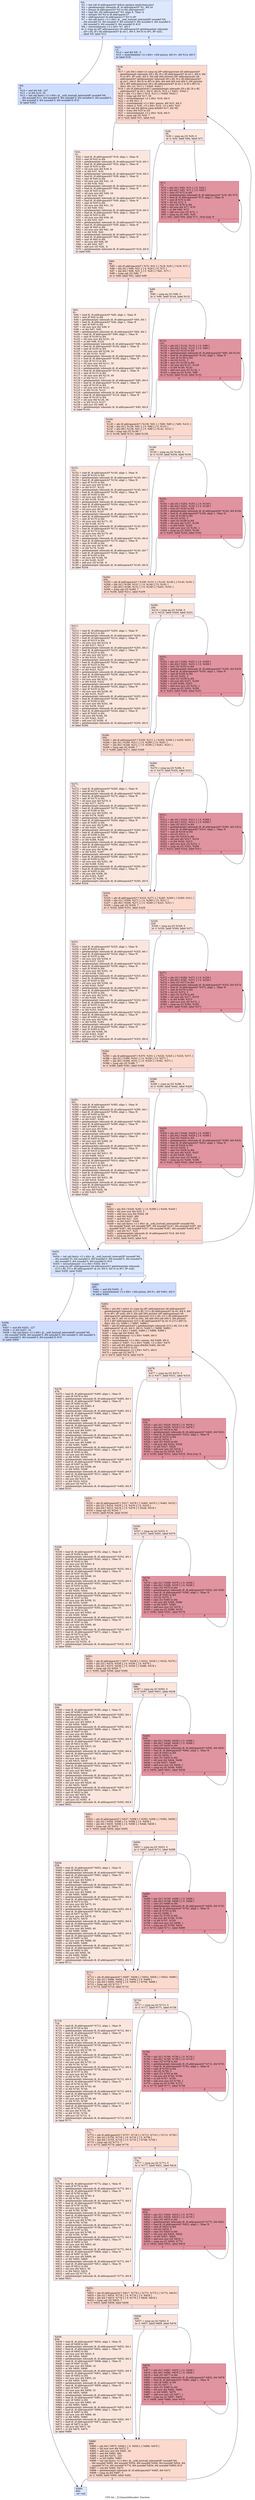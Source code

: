 digraph "CFG for '_Z12launchDecodev' function" {
	label="CFG for '_Z12launchDecodev' function";

	Node0x61e6160 [shape=record,color="#3d50c3ff", style=filled, fillcolor="#b2ccfb70",label="{%0:\l  %1 = tail call i8 addrspace(4)* @llvm.amdgcn.implicitarg.ptr()\l  %2 = getelementptr inbounds i8, i8 addrspace(4)* %1, i64 24\l  %3 = bitcast i8 addrspace(4)* %2 to i64 addrspace(4)*\l  %4 = load i64, i64 addrspace(4)* %3, align 8, !tbaa !4\l  %5 = inttoptr i64 %4 to i8 addrspace(1)*\l  %6 = addrspacecast i8 addrspace(1)* %5 to i8*\l  %7 = tail call fastcc \<2 x i64\> @__ockl_hostcall_internal(i8* noundef %6,\l... i64 noundef 33, i64 noundef 0, i64 noundef 0, i64 noundef 0, i64 noundef 0,\l... i64 noundef 0, i64 noundef 0, i64 noundef 0) #10\l  %8 = extractelement \<2 x i64\> %7, i64 0\l  br i1 icmp eq (i8* addrspacecast (i8 addrspace(4)* getelementptr inbounds\l... ([9 x i8], [9 x i8] addrspace(4)* @.str.1, i64 0, i64 0) to i8*), i8* null),\l... label %9, label %13\l|{<s0>T|<s1>F}}"];
	Node0x61e6160:s0 -> Node0x61e7730;
	Node0x61e6160:s1 -> Node0x61e8ad0;
	Node0x61e7730 [shape=record,color="#3d50c3ff", style=filled, fillcolor="#93b5fe70",label="{%9:\l9:                                                \l  %10 = and i64 %8, -227\l  %11 = or i64 %10, 34\l  %12 = tail call fastcc \<2 x i64\> @__ockl_hostcall_internal(i8* noundef %6,\l... i64 noundef %11, i64 noundef 0, i64 noundef 0, i64 noundef 0, i64 noundef 0,\l... i64 noundef 0, i64 noundef 0, i64 noundef 0) #10\l  br label %453\l}"];
	Node0x61e7730 -> Node0x61e8d80;
	Node0x61e8ad0 [shape=record,color="#3d50c3ff", style=filled, fillcolor="#93b5fe70",label="{%13:\l13:                                               \l  %14 = and i64 %8, -3\l  %15 = insertelement \<2 x i64\> \<i64 poison, i64 0\>, i64 %14, i64 0\l  br label %16\l}"];
	Node0x61e8ad0 -> Node0x61e9890;
	Node0x61e9890 [shape=record,color="#3d50c3ff", style=filled, fillcolor="#f7ac8e70",label="{%16:\l16:                                               \l  %17 = phi i64 [ select (i1 icmp eq (i8* addrspacecast (i8 addrspace(4)*\l... getelementptr inbounds ([9 x i8], [9 x i8] addrspace(4)* @.str.1, i64 0, i64\l... 0) to i8*), i8* null), i64 0, i64 add (i64 ptrtoint (i8* addrspacecast (i8\l... addrspace(4)* getelementptr inbounds ([9 x i8], [9 x i8] addrspace(4)*\l... @.str.1, i64 0, i64 8) to i8*) to i64), i64 add (i64 sub (i64 0, i64 ptrtoint\l... ([9 x i8]* addrspacecast ([9 x i8] addrspace(4)* @.str.1 to [9 x i8]*) to\l... i64)), i64 1))), %13 ], [ %450, %442 ]\l  %18 = phi i8 addrspace(4)* [ getelementptr inbounds ([9 x i8], [9 x i8]\l... addrspace(4)* @.str.1, i64 0, i64 0), %13 ], [ %451, %442 ]\l  %19 = phi \<2 x i64\> [ %15, %13 ], [ %449, %442 ]\l  %20 = icmp ugt i64 %17, 56\l  %21 = extractelement \<2 x i64\> %19, i64 0\l  %22 = or i64 %21, 2\l  %23 = insertelement \<2 x i64\> poison, i64 %22, i64 0\l  %24 = select i1 %20, \<2 x i64\> %19, \<2 x i64\> %23\l  %25 = tail call i64 @llvm.umin.i64(i64 %17, i64 56)\l  %26 = trunc i64 %25 to i32\l  %27 = extractelement \<2 x i64\> %24, i64 0\l  %28 = icmp ugt i32 %26, 7\l  br i1 %28, label %31, label %29\l|{<s0>T|<s1>F}}"];
	Node0x61e9890:s0 -> Node0x61ea880;
	Node0x61e9890:s1 -> Node0x61ea910;
	Node0x61ea910 [shape=record,color="#3d50c3ff", style=filled, fillcolor="#f3c7b170",label="{%29:\l29:                                               \l  %30 = icmp eq i32 %26, 0\l  br i1 %30, label %84, label %71\l|{<s0>T|<s1>F}}"];
	Node0x61ea910:s0 -> Node0x61eab10;
	Node0x61ea910:s1 -> Node0x61eab60;
	Node0x61ea880 [shape=record,color="#3d50c3ff", style=filled, fillcolor="#f3c7b170",label="{%31:\l31:                                               \l  %32 = load i8, i8 addrspace(4)* %18, align 1, !tbaa !8\l  %33 = zext i8 %32 to i64\l  %34 = getelementptr inbounds i8, i8 addrspace(4)* %18, i64 1\l  %35 = load i8, i8 addrspace(4)* %34, align 1, !tbaa !8\l  %36 = zext i8 %35 to i64\l  %37 = shl nuw nsw i64 %36, 8\l  %38 = or i64 %37, %33\l  %39 = getelementptr inbounds i8, i8 addrspace(4)* %18, i64 2\l  %40 = load i8, i8 addrspace(4)* %39, align 1, !tbaa !8\l  %41 = zext i8 %40 to i64\l  %42 = shl nuw nsw i64 %41, 16\l  %43 = or i64 %38, %42\l  %44 = getelementptr inbounds i8, i8 addrspace(4)* %18, i64 3\l  %45 = load i8, i8 addrspace(4)* %44, align 1, !tbaa !8\l  %46 = zext i8 %45 to i64\l  %47 = shl nuw nsw i64 %46, 24\l  %48 = or i64 %43, %47\l  %49 = getelementptr inbounds i8, i8 addrspace(4)* %18, i64 4\l  %50 = load i8, i8 addrspace(4)* %49, align 1, !tbaa !8\l  %51 = zext i8 %50 to i64\l  %52 = shl nuw nsw i64 %51, 32\l  %53 = or i64 %48, %52\l  %54 = getelementptr inbounds i8, i8 addrspace(4)* %18, i64 5\l  %55 = load i8, i8 addrspace(4)* %54, align 1, !tbaa !8\l  %56 = zext i8 %55 to i64\l  %57 = shl nuw nsw i64 %56, 40\l  %58 = or i64 %53, %57\l  %59 = getelementptr inbounds i8, i8 addrspace(4)* %18, i64 6\l  %60 = load i8, i8 addrspace(4)* %59, align 1, !tbaa !8\l  %61 = zext i8 %60 to i64\l  %62 = shl nuw nsw i64 %61, 48\l  %63 = or i64 %58, %62\l  %64 = getelementptr inbounds i8, i8 addrspace(4)* %18, i64 7\l  %65 = load i8, i8 addrspace(4)* %64, align 1, !tbaa !8\l  %66 = zext i8 %65 to i64\l  %67 = shl nuw i64 %66, 56\l  %68 = or i64 %63, %67\l  %69 = add nsw i32 %26, -8\l  %70 = getelementptr inbounds i8, i8 addrspace(4)* %18, i64 8\l  br label %84\l}"];
	Node0x61ea880 -> Node0x61eab10;
	Node0x61eab60 [shape=record,color="#b70d28ff", style=filled, fillcolor="#b70d2870",label="{%71:\l71:                                               \l  %72 = phi i32 [ %82, %71 ], [ 0, %29 ]\l  %73 = phi i64 [ %81, %71 ], [ 0, %29 ]\l  %74 = zext i32 %72 to i64\l  %75 = getelementptr inbounds i8, i8 addrspace(4)* %18, i64 %74\l  %76 = load i8, i8 addrspace(4)* %75, align 1, !tbaa !8\l  %77 = zext i8 %76 to i64\l  %78 = shl i32 %72, 3\l  %79 = zext i32 %78 to i64\l  %80 = shl nuw i64 %77, %79\l  %81 = or i64 %80, %73\l  %82 = add nuw nsw i32 %72, 1\l  %83 = icmp eq i32 %82, %26\l  br i1 %83, label %84, label %71, !llvm.loop !9\l|{<s0>T|<s1>F}}"];
	Node0x61eab60:s0 -> Node0x61eab10;
	Node0x61eab60:s1 -> Node0x61eab60;
	Node0x61eab10 [shape=record,color="#3d50c3ff", style=filled, fillcolor="#f7ac8e70",label="{%84:\l84:                                               \l  %85 = phi i8 addrspace(4)* [ %70, %31 ], [ %18, %29 ], [ %18, %71 ]\l  %86 = phi i32 [ %69, %31 ], [ 0, %29 ], [ 0, %71 ]\l  %87 = phi i64 [ %68, %31 ], [ 0, %29 ], [ %81, %71 ]\l  %88 = icmp ugt i32 %86, 7\l  br i1 %88, label %91, label %89\l|{<s0>T|<s1>F}}"];
	Node0x61eab10:s0 -> Node0x61ed940;
	Node0x61eab10:s1 -> Node0x61ed990;
	Node0x61ed990 [shape=record,color="#3d50c3ff", style=filled, fillcolor="#f3c7b170",label="{%89:\l89:                                               \l  %90 = icmp eq i32 %86, 0\l  br i1 %90, label %144, label %131\l|{<s0>T|<s1>F}}"];
	Node0x61ed990:s0 -> Node0x61edb60;
	Node0x61ed990:s1 -> Node0x61edbb0;
	Node0x61ed940 [shape=record,color="#3d50c3ff", style=filled, fillcolor="#f3c7b170",label="{%91:\l91:                                               \l  %92 = load i8, i8 addrspace(4)* %85, align 1, !tbaa !8\l  %93 = zext i8 %92 to i64\l  %94 = getelementptr inbounds i8, i8 addrspace(4)* %85, i64 1\l  %95 = load i8, i8 addrspace(4)* %94, align 1, !tbaa !8\l  %96 = zext i8 %95 to i64\l  %97 = shl nuw nsw i64 %96, 8\l  %98 = or i64 %97, %93\l  %99 = getelementptr inbounds i8, i8 addrspace(4)* %85, i64 2\l  %100 = load i8, i8 addrspace(4)* %99, align 1, !tbaa !8\l  %101 = zext i8 %100 to i64\l  %102 = shl nuw nsw i64 %101, 16\l  %103 = or i64 %98, %102\l  %104 = getelementptr inbounds i8, i8 addrspace(4)* %85, i64 3\l  %105 = load i8, i8 addrspace(4)* %104, align 1, !tbaa !8\l  %106 = zext i8 %105 to i64\l  %107 = shl nuw nsw i64 %106, 24\l  %108 = or i64 %103, %107\l  %109 = getelementptr inbounds i8, i8 addrspace(4)* %85, i64 4\l  %110 = load i8, i8 addrspace(4)* %109, align 1, !tbaa !8\l  %111 = zext i8 %110 to i64\l  %112 = shl nuw nsw i64 %111, 32\l  %113 = or i64 %108, %112\l  %114 = getelementptr inbounds i8, i8 addrspace(4)* %85, i64 5\l  %115 = load i8, i8 addrspace(4)* %114, align 1, !tbaa !8\l  %116 = zext i8 %115 to i64\l  %117 = shl nuw nsw i64 %116, 40\l  %118 = or i64 %113, %117\l  %119 = getelementptr inbounds i8, i8 addrspace(4)* %85, i64 6\l  %120 = load i8, i8 addrspace(4)* %119, align 1, !tbaa !8\l  %121 = zext i8 %120 to i64\l  %122 = shl nuw nsw i64 %121, 48\l  %123 = or i64 %118, %122\l  %124 = getelementptr inbounds i8, i8 addrspace(4)* %85, i64 7\l  %125 = load i8, i8 addrspace(4)* %124, align 1, !tbaa !8\l  %126 = zext i8 %125 to i64\l  %127 = shl nuw i64 %126, 56\l  %128 = or i64 %123, %127\l  %129 = add nsw i32 %86, -8\l  %130 = getelementptr inbounds i8, i8 addrspace(4)* %85, i64 8\l  br label %144\l}"];
	Node0x61ed940 -> Node0x61edb60;
	Node0x61edbb0 [shape=record,color="#b70d28ff", style=filled, fillcolor="#b70d2870",label="{%131:\l131:                                              \l  %132 = phi i32 [ %142, %131 ], [ 0, %89 ]\l  %133 = phi i64 [ %141, %131 ], [ 0, %89 ]\l  %134 = zext i32 %132 to i64\l  %135 = getelementptr inbounds i8, i8 addrspace(4)* %85, i64 %134\l  %136 = load i8, i8 addrspace(4)* %135, align 1, !tbaa !8\l  %137 = zext i8 %136 to i64\l  %138 = shl i32 %132, 3\l  %139 = zext i32 %138 to i64\l  %140 = shl nuw i64 %137, %139\l  %141 = or i64 %140, %133\l  %142 = add nuw nsw i32 %132, 1\l  %143 = icmp eq i32 %142, %86\l  br i1 %143, label %144, label %131\l|{<s0>T|<s1>F}}"];
	Node0x61edbb0:s0 -> Node0x61edb60;
	Node0x61edbb0:s1 -> Node0x61edbb0;
	Node0x61edb60 [shape=record,color="#3d50c3ff", style=filled, fillcolor="#f7ac8e70",label="{%144:\l144:                                              \l  %145 = phi i8 addrspace(4)* [ %130, %91 ], [ %85, %89 ], [ %85, %131 ]\l  %146 = phi i32 [ %129, %91 ], [ 0, %89 ], [ 0, %131 ]\l  %147 = phi i64 [ %128, %91 ], [ 0, %89 ], [ %141, %131 ]\l  %148 = icmp ugt i32 %146, 7\l  br i1 %148, label %151, label %149\l|{<s0>T|<s1>F}}"];
	Node0x61edb60:s0 -> Node0x61f0070;
	Node0x61edb60:s1 -> Node0x61f00c0;
	Node0x61f00c0 [shape=record,color="#3d50c3ff", style=filled, fillcolor="#f3c7b170",label="{%149:\l149:                                              \l  %150 = icmp eq i32 %146, 0\l  br i1 %150, label %204, label %191\l|{<s0>T|<s1>F}}"];
	Node0x61f00c0:s0 -> Node0x61f0250;
	Node0x61f00c0:s1 -> Node0x61f02a0;
	Node0x61f0070 [shape=record,color="#3d50c3ff", style=filled, fillcolor="#f3c7b170",label="{%151:\l151:                                              \l  %152 = load i8, i8 addrspace(4)* %145, align 1, !tbaa !8\l  %153 = zext i8 %152 to i64\l  %154 = getelementptr inbounds i8, i8 addrspace(4)* %145, i64 1\l  %155 = load i8, i8 addrspace(4)* %154, align 1, !tbaa !8\l  %156 = zext i8 %155 to i64\l  %157 = shl nuw nsw i64 %156, 8\l  %158 = or i64 %157, %153\l  %159 = getelementptr inbounds i8, i8 addrspace(4)* %145, i64 2\l  %160 = load i8, i8 addrspace(4)* %159, align 1, !tbaa !8\l  %161 = zext i8 %160 to i64\l  %162 = shl nuw nsw i64 %161, 16\l  %163 = or i64 %158, %162\l  %164 = getelementptr inbounds i8, i8 addrspace(4)* %145, i64 3\l  %165 = load i8, i8 addrspace(4)* %164, align 1, !tbaa !8\l  %166 = zext i8 %165 to i64\l  %167 = shl nuw nsw i64 %166, 24\l  %168 = or i64 %163, %167\l  %169 = getelementptr inbounds i8, i8 addrspace(4)* %145, i64 4\l  %170 = load i8, i8 addrspace(4)* %169, align 1, !tbaa !8\l  %171 = zext i8 %170 to i64\l  %172 = shl nuw nsw i64 %171, 32\l  %173 = or i64 %168, %172\l  %174 = getelementptr inbounds i8, i8 addrspace(4)* %145, i64 5\l  %175 = load i8, i8 addrspace(4)* %174, align 1, !tbaa !8\l  %176 = zext i8 %175 to i64\l  %177 = shl nuw nsw i64 %176, 40\l  %178 = or i64 %173, %177\l  %179 = getelementptr inbounds i8, i8 addrspace(4)* %145, i64 6\l  %180 = load i8, i8 addrspace(4)* %179, align 1, !tbaa !8\l  %181 = zext i8 %180 to i64\l  %182 = shl nuw nsw i64 %181, 48\l  %183 = or i64 %178, %182\l  %184 = getelementptr inbounds i8, i8 addrspace(4)* %145, i64 7\l  %185 = load i8, i8 addrspace(4)* %184, align 1, !tbaa !8\l  %186 = zext i8 %185 to i64\l  %187 = shl nuw i64 %186, 56\l  %188 = or i64 %183, %187\l  %189 = add nsw i32 %146, -8\l  %190 = getelementptr inbounds i8, i8 addrspace(4)* %145, i64 8\l  br label %204\l}"];
	Node0x61f0070 -> Node0x61f0250;
	Node0x61f02a0 [shape=record,color="#b70d28ff", style=filled, fillcolor="#b70d2870",label="{%191:\l191:                                              \l  %192 = phi i32 [ %202, %191 ], [ 0, %149 ]\l  %193 = phi i64 [ %201, %191 ], [ 0, %149 ]\l  %194 = zext i32 %192 to i64\l  %195 = getelementptr inbounds i8, i8 addrspace(4)* %145, i64 %194\l  %196 = load i8, i8 addrspace(4)* %195, align 1, !tbaa !8\l  %197 = zext i8 %196 to i64\l  %198 = shl i32 %192, 3\l  %199 = zext i32 %198 to i64\l  %200 = shl nuw i64 %197, %199\l  %201 = or i64 %200, %193\l  %202 = add nuw nsw i32 %192, 1\l  %203 = icmp eq i32 %202, %146\l  br i1 %203, label %204, label %191\l|{<s0>T|<s1>F}}"];
	Node0x61f02a0:s0 -> Node0x61f0250;
	Node0x61f02a0:s1 -> Node0x61f02a0;
	Node0x61f0250 [shape=record,color="#3d50c3ff", style=filled, fillcolor="#f7ac8e70",label="{%204:\l204:                                              \l  %205 = phi i8 addrspace(4)* [ %190, %151 ], [ %145, %149 ], [ %145, %191 ]\l  %206 = phi i32 [ %189, %151 ], [ 0, %149 ], [ 0, %191 ]\l  %207 = phi i64 [ %188, %151 ], [ 0, %149 ], [ %201, %191 ]\l  %208 = icmp ugt i32 %206, 7\l  br i1 %208, label %211, label %209\l|{<s0>T|<s1>F}}"];
	Node0x61f0250:s0 -> Node0x61f22c0;
	Node0x61f0250:s1 -> Node0x61f2310;
	Node0x61f2310 [shape=record,color="#3d50c3ff", style=filled, fillcolor="#f3c7b170",label="{%209:\l209:                                              \l  %210 = icmp eq i32 %206, 0\l  br i1 %210, label %264, label %251\l|{<s0>T|<s1>F}}"];
	Node0x61f2310:s0 -> Node0x61f24a0;
	Node0x61f2310:s1 -> Node0x61f24f0;
	Node0x61f22c0 [shape=record,color="#3d50c3ff", style=filled, fillcolor="#f3c7b170",label="{%211:\l211:                                              \l  %212 = load i8, i8 addrspace(4)* %205, align 1, !tbaa !8\l  %213 = zext i8 %212 to i64\l  %214 = getelementptr inbounds i8, i8 addrspace(4)* %205, i64 1\l  %215 = load i8, i8 addrspace(4)* %214, align 1, !tbaa !8\l  %216 = zext i8 %215 to i64\l  %217 = shl nuw nsw i64 %216, 8\l  %218 = or i64 %217, %213\l  %219 = getelementptr inbounds i8, i8 addrspace(4)* %205, i64 2\l  %220 = load i8, i8 addrspace(4)* %219, align 1, !tbaa !8\l  %221 = zext i8 %220 to i64\l  %222 = shl nuw nsw i64 %221, 16\l  %223 = or i64 %218, %222\l  %224 = getelementptr inbounds i8, i8 addrspace(4)* %205, i64 3\l  %225 = load i8, i8 addrspace(4)* %224, align 1, !tbaa !8\l  %226 = zext i8 %225 to i64\l  %227 = shl nuw nsw i64 %226, 24\l  %228 = or i64 %223, %227\l  %229 = getelementptr inbounds i8, i8 addrspace(4)* %205, i64 4\l  %230 = load i8, i8 addrspace(4)* %229, align 1, !tbaa !8\l  %231 = zext i8 %230 to i64\l  %232 = shl nuw nsw i64 %231, 32\l  %233 = or i64 %228, %232\l  %234 = getelementptr inbounds i8, i8 addrspace(4)* %205, i64 5\l  %235 = load i8, i8 addrspace(4)* %234, align 1, !tbaa !8\l  %236 = zext i8 %235 to i64\l  %237 = shl nuw nsw i64 %236, 40\l  %238 = or i64 %233, %237\l  %239 = getelementptr inbounds i8, i8 addrspace(4)* %205, i64 6\l  %240 = load i8, i8 addrspace(4)* %239, align 1, !tbaa !8\l  %241 = zext i8 %240 to i64\l  %242 = shl nuw nsw i64 %241, 48\l  %243 = or i64 %238, %242\l  %244 = getelementptr inbounds i8, i8 addrspace(4)* %205, i64 7\l  %245 = load i8, i8 addrspace(4)* %244, align 1, !tbaa !8\l  %246 = zext i8 %245 to i64\l  %247 = shl nuw i64 %246, 56\l  %248 = or i64 %243, %247\l  %249 = add nsw i32 %206, -8\l  %250 = getelementptr inbounds i8, i8 addrspace(4)* %205, i64 8\l  br label %264\l}"];
	Node0x61f22c0 -> Node0x61f24a0;
	Node0x61f24f0 [shape=record,color="#b70d28ff", style=filled, fillcolor="#b70d2870",label="{%251:\l251:                                              \l  %252 = phi i32 [ %262, %251 ], [ 0, %209 ]\l  %253 = phi i64 [ %261, %251 ], [ 0, %209 ]\l  %254 = zext i32 %252 to i64\l  %255 = getelementptr inbounds i8, i8 addrspace(4)* %205, i64 %254\l  %256 = load i8, i8 addrspace(4)* %255, align 1, !tbaa !8\l  %257 = zext i8 %256 to i64\l  %258 = shl i32 %252, 3\l  %259 = zext i32 %258 to i64\l  %260 = shl nuw i64 %257, %259\l  %261 = or i64 %260, %253\l  %262 = add nuw nsw i32 %252, 1\l  %263 = icmp eq i32 %262, %206\l  br i1 %263, label %264, label %251\l|{<s0>T|<s1>F}}"];
	Node0x61f24f0:s0 -> Node0x61f24a0;
	Node0x61f24f0:s1 -> Node0x61f24f0;
	Node0x61f24a0 [shape=record,color="#3d50c3ff", style=filled, fillcolor="#f7ac8e70",label="{%264:\l264:                                              \l  %265 = phi i8 addrspace(4)* [ %250, %211 ], [ %205, %209 ], [ %205, %251 ]\l  %266 = phi i32 [ %249, %211 ], [ 0, %209 ], [ 0, %251 ]\l  %267 = phi i64 [ %248, %211 ], [ 0, %209 ], [ %261, %251 ]\l  %268 = icmp ugt i32 %266, 7\l  br i1 %268, label %271, label %269\l|{<s0>T|<s1>F}}"];
	Node0x61f24a0:s0 -> Node0x61ef790;
	Node0x61f24a0:s1 -> Node0x61ef7e0;
	Node0x61ef7e0 [shape=record,color="#3d50c3ff", style=filled, fillcolor="#f3c7b170",label="{%269:\l269:                                              \l  %270 = icmp eq i32 %266, 0\l  br i1 %270, label %324, label %311\l|{<s0>T|<s1>F}}"];
	Node0x61ef7e0:s0 -> Node0x61f4f00;
	Node0x61ef7e0:s1 -> Node0x61f4f50;
	Node0x61ef790 [shape=record,color="#3d50c3ff", style=filled, fillcolor="#f3c7b170",label="{%271:\l271:                                              \l  %272 = load i8, i8 addrspace(4)* %265, align 1, !tbaa !8\l  %273 = zext i8 %272 to i64\l  %274 = getelementptr inbounds i8, i8 addrspace(4)* %265, i64 1\l  %275 = load i8, i8 addrspace(4)* %274, align 1, !tbaa !8\l  %276 = zext i8 %275 to i64\l  %277 = shl nuw nsw i64 %276, 8\l  %278 = or i64 %277, %273\l  %279 = getelementptr inbounds i8, i8 addrspace(4)* %265, i64 2\l  %280 = load i8, i8 addrspace(4)* %279, align 1, !tbaa !8\l  %281 = zext i8 %280 to i64\l  %282 = shl nuw nsw i64 %281, 16\l  %283 = or i64 %278, %282\l  %284 = getelementptr inbounds i8, i8 addrspace(4)* %265, i64 3\l  %285 = load i8, i8 addrspace(4)* %284, align 1, !tbaa !8\l  %286 = zext i8 %285 to i64\l  %287 = shl nuw nsw i64 %286, 24\l  %288 = or i64 %283, %287\l  %289 = getelementptr inbounds i8, i8 addrspace(4)* %265, i64 4\l  %290 = load i8, i8 addrspace(4)* %289, align 1, !tbaa !8\l  %291 = zext i8 %290 to i64\l  %292 = shl nuw nsw i64 %291, 32\l  %293 = or i64 %288, %292\l  %294 = getelementptr inbounds i8, i8 addrspace(4)* %265, i64 5\l  %295 = load i8, i8 addrspace(4)* %294, align 1, !tbaa !8\l  %296 = zext i8 %295 to i64\l  %297 = shl nuw nsw i64 %296, 40\l  %298 = or i64 %293, %297\l  %299 = getelementptr inbounds i8, i8 addrspace(4)* %265, i64 6\l  %300 = load i8, i8 addrspace(4)* %299, align 1, !tbaa !8\l  %301 = zext i8 %300 to i64\l  %302 = shl nuw nsw i64 %301, 48\l  %303 = or i64 %298, %302\l  %304 = getelementptr inbounds i8, i8 addrspace(4)* %265, i64 7\l  %305 = load i8, i8 addrspace(4)* %304, align 1, !tbaa !8\l  %306 = zext i8 %305 to i64\l  %307 = shl nuw i64 %306, 56\l  %308 = or i64 %303, %307\l  %309 = add nsw i32 %266, -8\l  %310 = getelementptr inbounds i8, i8 addrspace(4)* %265, i64 8\l  br label %324\l}"];
	Node0x61ef790 -> Node0x61f4f00;
	Node0x61f4f50 [shape=record,color="#b70d28ff", style=filled, fillcolor="#b70d2870",label="{%311:\l311:                                              \l  %312 = phi i32 [ %322, %311 ], [ 0, %269 ]\l  %313 = phi i64 [ %321, %311 ], [ 0, %269 ]\l  %314 = zext i32 %312 to i64\l  %315 = getelementptr inbounds i8, i8 addrspace(4)* %265, i64 %314\l  %316 = load i8, i8 addrspace(4)* %315, align 1, !tbaa !8\l  %317 = zext i8 %316 to i64\l  %318 = shl i32 %312, 3\l  %319 = zext i32 %318 to i64\l  %320 = shl nuw i64 %317, %319\l  %321 = or i64 %320, %313\l  %322 = add nuw nsw i32 %312, 1\l  %323 = icmp eq i32 %322, %266\l  br i1 %323, label %324, label %311\l|{<s0>T|<s1>F}}"];
	Node0x61f4f50:s0 -> Node0x61f4f00;
	Node0x61f4f50:s1 -> Node0x61f4f50;
	Node0x61f4f00 [shape=record,color="#3d50c3ff", style=filled, fillcolor="#f7ac8e70",label="{%324:\l324:                                              \l  %325 = phi i8 addrspace(4)* [ %310, %271 ], [ %265, %269 ], [ %265, %311 ]\l  %326 = phi i32 [ %309, %271 ], [ 0, %269 ], [ 0, %311 ]\l  %327 = phi i64 [ %308, %271 ], [ 0, %269 ], [ %321, %311 ]\l  %328 = icmp ugt i32 %326, 7\l  br i1 %328, label %331, label %329\l|{<s0>T|<s1>F}}"];
	Node0x61f4f00:s0 -> Node0x61f6f70;
	Node0x61f4f00:s1 -> Node0x61f6fc0;
	Node0x61f6fc0 [shape=record,color="#3d50c3ff", style=filled, fillcolor="#f3c7b170",label="{%329:\l329:                                              \l  %330 = icmp eq i32 %326, 0\l  br i1 %330, label %384, label %371\l|{<s0>T|<s1>F}}"];
	Node0x61f6fc0:s0 -> Node0x61f7150;
	Node0x61f6fc0:s1 -> Node0x61f71a0;
	Node0x61f6f70 [shape=record,color="#3d50c3ff", style=filled, fillcolor="#f3c7b170",label="{%331:\l331:                                              \l  %332 = load i8, i8 addrspace(4)* %325, align 1, !tbaa !8\l  %333 = zext i8 %332 to i64\l  %334 = getelementptr inbounds i8, i8 addrspace(4)* %325, i64 1\l  %335 = load i8, i8 addrspace(4)* %334, align 1, !tbaa !8\l  %336 = zext i8 %335 to i64\l  %337 = shl nuw nsw i64 %336, 8\l  %338 = or i64 %337, %333\l  %339 = getelementptr inbounds i8, i8 addrspace(4)* %325, i64 2\l  %340 = load i8, i8 addrspace(4)* %339, align 1, !tbaa !8\l  %341 = zext i8 %340 to i64\l  %342 = shl nuw nsw i64 %341, 16\l  %343 = or i64 %338, %342\l  %344 = getelementptr inbounds i8, i8 addrspace(4)* %325, i64 3\l  %345 = load i8, i8 addrspace(4)* %344, align 1, !tbaa !8\l  %346 = zext i8 %345 to i64\l  %347 = shl nuw nsw i64 %346, 24\l  %348 = or i64 %343, %347\l  %349 = getelementptr inbounds i8, i8 addrspace(4)* %325, i64 4\l  %350 = load i8, i8 addrspace(4)* %349, align 1, !tbaa !8\l  %351 = zext i8 %350 to i64\l  %352 = shl nuw nsw i64 %351, 32\l  %353 = or i64 %348, %352\l  %354 = getelementptr inbounds i8, i8 addrspace(4)* %325, i64 5\l  %355 = load i8, i8 addrspace(4)* %354, align 1, !tbaa !8\l  %356 = zext i8 %355 to i64\l  %357 = shl nuw nsw i64 %356, 40\l  %358 = or i64 %353, %357\l  %359 = getelementptr inbounds i8, i8 addrspace(4)* %325, i64 6\l  %360 = load i8, i8 addrspace(4)* %359, align 1, !tbaa !8\l  %361 = zext i8 %360 to i64\l  %362 = shl nuw nsw i64 %361, 48\l  %363 = or i64 %358, %362\l  %364 = getelementptr inbounds i8, i8 addrspace(4)* %325, i64 7\l  %365 = load i8, i8 addrspace(4)* %364, align 1, !tbaa !8\l  %366 = zext i8 %365 to i64\l  %367 = shl nuw i64 %366, 56\l  %368 = or i64 %363, %367\l  %369 = add nsw i32 %326, -8\l  %370 = getelementptr inbounds i8, i8 addrspace(4)* %325, i64 8\l  br label %384\l}"];
	Node0x61f6f70 -> Node0x61f7150;
	Node0x61f71a0 [shape=record,color="#b70d28ff", style=filled, fillcolor="#b70d2870",label="{%371:\l371:                                              \l  %372 = phi i32 [ %382, %371 ], [ 0, %329 ]\l  %373 = phi i64 [ %381, %371 ], [ 0, %329 ]\l  %374 = zext i32 %372 to i64\l  %375 = getelementptr inbounds i8, i8 addrspace(4)* %325, i64 %374\l  %376 = load i8, i8 addrspace(4)* %375, align 1, !tbaa !8\l  %377 = zext i8 %376 to i64\l  %378 = shl i32 %372, 3\l  %379 = zext i32 %378 to i64\l  %380 = shl nuw i64 %377, %379\l  %381 = or i64 %380, %373\l  %382 = add nuw nsw i32 %372, 1\l  %383 = icmp eq i32 %382, %326\l  br i1 %383, label %384, label %371\l|{<s0>T|<s1>F}}"];
	Node0x61f71a0:s0 -> Node0x61f7150;
	Node0x61f71a0:s1 -> Node0x61f71a0;
	Node0x61f7150 [shape=record,color="#3d50c3ff", style=filled, fillcolor="#f7ac8e70",label="{%384:\l384:                                              \l  %385 = phi i8 addrspace(4)* [ %370, %331 ], [ %325, %329 ], [ %325, %371 ]\l  %386 = phi i32 [ %369, %331 ], [ 0, %329 ], [ 0, %371 ]\l  %387 = phi i64 [ %368, %331 ], [ 0, %329 ], [ %381, %371 ]\l  %388 = icmp ugt i32 %386, 7\l  br i1 %388, label %391, label %389\l|{<s0>T|<s1>F}}"];
	Node0x61f7150:s0 -> Node0x61fa1f0;
	Node0x61f7150:s1 -> Node0x61fa240;
	Node0x61fa240 [shape=record,color="#3d50c3ff", style=filled, fillcolor="#f3c7b170",label="{%389:\l389:                                              \l  %390 = icmp eq i32 %386, 0\l  br i1 %390, label %442, label %429\l|{<s0>T|<s1>F}}"];
	Node0x61fa240:s0 -> Node0x61e9d80;
	Node0x61fa240:s1 -> Node0x61fa3d0;
	Node0x61fa1f0 [shape=record,color="#3d50c3ff", style=filled, fillcolor="#f3c7b170",label="{%391:\l391:                                              \l  %392 = load i8, i8 addrspace(4)* %385, align 1, !tbaa !8\l  %393 = zext i8 %392 to i64\l  %394 = getelementptr inbounds i8, i8 addrspace(4)* %385, i64 1\l  %395 = load i8, i8 addrspace(4)* %394, align 1, !tbaa !8\l  %396 = zext i8 %395 to i64\l  %397 = shl nuw nsw i64 %396, 8\l  %398 = or i64 %397, %393\l  %399 = getelementptr inbounds i8, i8 addrspace(4)* %385, i64 2\l  %400 = load i8, i8 addrspace(4)* %399, align 1, !tbaa !8\l  %401 = zext i8 %400 to i64\l  %402 = shl nuw nsw i64 %401, 16\l  %403 = or i64 %398, %402\l  %404 = getelementptr inbounds i8, i8 addrspace(4)* %385, i64 3\l  %405 = load i8, i8 addrspace(4)* %404, align 1, !tbaa !8\l  %406 = zext i8 %405 to i64\l  %407 = shl nuw nsw i64 %406, 24\l  %408 = or i64 %403, %407\l  %409 = getelementptr inbounds i8, i8 addrspace(4)* %385, i64 4\l  %410 = load i8, i8 addrspace(4)* %409, align 1, !tbaa !8\l  %411 = zext i8 %410 to i64\l  %412 = shl nuw nsw i64 %411, 32\l  %413 = or i64 %408, %412\l  %414 = getelementptr inbounds i8, i8 addrspace(4)* %385, i64 5\l  %415 = load i8, i8 addrspace(4)* %414, align 1, !tbaa !8\l  %416 = zext i8 %415 to i64\l  %417 = shl nuw nsw i64 %416, 40\l  %418 = or i64 %413, %417\l  %419 = getelementptr inbounds i8, i8 addrspace(4)* %385, i64 6\l  %420 = load i8, i8 addrspace(4)* %419, align 1, !tbaa !8\l  %421 = zext i8 %420 to i64\l  %422 = shl nuw nsw i64 %421, 48\l  %423 = or i64 %418, %422\l  %424 = getelementptr inbounds i8, i8 addrspace(4)* %385, i64 7\l  %425 = load i8, i8 addrspace(4)* %424, align 1, !tbaa !8\l  %426 = zext i8 %425 to i64\l  %427 = shl nuw i64 %426, 56\l  %428 = or i64 %423, %427\l  br label %442\l}"];
	Node0x61fa1f0 -> Node0x61e9d80;
	Node0x61fa3d0 [shape=record,color="#b70d28ff", style=filled, fillcolor="#b70d2870",label="{%429:\l429:                                              \l  %430 = phi i32 [ %440, %429 ], [ 0, %389 ]\l  %431 = phi i64 [ %439, %429 ], [ 0, %389 ]\l  %432 = zext i32 %430 to i64\l  %433 = getelementptr inbounds i8, i8 addrspace(4)* %385, i64 %432\l  %434 = load i8, i8 addrspace(4)* %433, align 1, !tbaa !8\l  %435 = zext i8 %434 to i64\l  %436 = shl i32 %430, 3\l  %437 = zext i32 %436 to i64\l  %438 = shl nuw i64 %435, %437\l  %439 = or i64 %438, %431\l  %440 = add nuw nsw i32 %430, 1\l  %441 = icmp eq i32 %440, %386\l  br i1 %441, label %442, label %429\l|{<s0>T|<s1>F}}"];
	Node0x61fa3d0:s0 -> Node0x61e9d80;
	Node0x61fa3d0:s1 -> Node0x61fa3d0;
	Node0x61e9d80 [shape=record,color="#3d50c3ff", style=filled, fillcolor="#f7ac8e70",label="{%442:\l442:                                              \l  %443 = phi i64 [ %428, %391 ], [ 0, %389 ], [ %439, %429 ]\l  %444 = shl nuw nsw i64 %25, 2\l  %445 = add nuw nsw i64 %444, 28\l  %446 = and i64 %445, 480\l  %447 = and i64 %27, -225\l  %448 = or i64 %447, %446\l  %449 = tail call fastcc \<2 x i64\> @__ockl_hostcall_internal(i8* noundef %6,\l... i64 noundef %448, i64 noundef %87, i64 noundef %147, i64 noundef %207, i64\l... noundef %267, i64 noundef %327, i64 noundef %387, i64 noundef %443) #10\l  %450 = sub i64 %17, %25\l  %451 = getelementptr inbounds i8, i8 addrspace(4)* %18, i64 %25\l  %452 = icmp eq i64 %450, 0\l  br i1 %452, label %453, label %16\l|{<s0>T|<s1>F}}"];
	Node0x61e9d80:s0 -> Node0x61e8d80;
	Node0x61e9d80:s1 -> Node0x61e9890;
	Node0x61e8d80 [shape=record,color="#3d50c3ff", style=filled, fillcolor="#b2ccfb70",label="{%453:\l453:                                              \l  %454 = tail call fastcc \<2 x i64\> @__ockl_hostcall_internal(i8* noundef %6,\l... i64 noundef 33, i64 noundef 0, i64 noundef 0, i64 noundef 0, i64 noundef 0,\l... i64 noundef 0, i64 noundef 0, i64 noundef 0) #10\l  %455 = extractelement \<2 x i64\> %454, i64 0\l  br i1 icmp eq (i8* addrspacecast (i8 addrspace(4)* getelementptr inbounds\l... ([15 x i8], [15 x i8] addrspace(4)* @.str, i64 0, i64 0) to i8*), i8* null),\l... label %456, label %460\l|{<s0>T|<s1>F}}"];
	Node0x61e8d80:s0 -> Node0x61fcba0;
	Node0x61e8d80:s1 -> Node0x61fcbf0;
	Node0x61fcba0 [shape=record,color="#3d50c3ff", style=filled, fillcolor="#93b5fe70",label="{%456:\l456:                                              \l  %457 = and i64 %455, -227\l  %458 = or i64 %457, 34\l  %459 = tail call fastcc \<2 x i64\> @__ockl_hostcall_internal(i8* noundef %6,\l... i64 noundef %458, i64 noundef 0, i64 noundef 0, i64 noundef 0, i64 noundef 0,\l... i64 noundef 0, i64 noundef 0, i64 noundef 0) #10\l  br label %900\l}"];
	Node0x61fcba0 -> Node0x61fce80;
	Node0x61fcbf0 [shape=record,color="#3d50c3ff", style=filled, fillcolor="#93b5fe70",label="{%460:\l460:                                              \l  %461 = and i64 %455, -3\l  %462 = insertelement \<2 x i64\> \<i64 poison, i64 0\>, i64 %461, i64 0\l  br label %463\l}"];
	Node0x61fcbf0 -> Node0x61fcf40;
	Node0x61fcf40 [shape=record,color="#3d50c3ff", style=filled, fillcolor="#f7ac8e70",label="{%463:\l463:                                              \l  %464 = phi i64 [ select (i1 icmp eq (i8* addrspacecast (i8 addrspace(4)*\l... getelementptr inbounds ([15 x i8], [15 x i8] addrspace(4)* @.str, i64 0, i64\l... 0) to i8*), i8* null), i64 0, i64 add (i64 ptrtoint (i8* addrspacecast (i8\l... addrspace(4)* getelementptr inbounds ([15 x i8], [15 x i8] addrspace(4)*\l... @.str, i64 0, i64 14) to i8*) to i64), i64 add (i64 sub (i64 0, i64 ptrtoint\l... ([15 x i8]* addrspacecast ([15 x i8] addrspace(4)* @.str to [15 x i8]*) to\l... i64)), i64 1))), %460 ], [ %897, %889 ]\l  %465 = phi i8 addrspace(4)* [ getelementptr inbounds ([15 x i8], [15 x i8]\l... addrspace(4)* @.str, i64 0, i64 0), %460 ], [ %898, %889 ]\l  %466 = phi \<2 x i64\> [ %462, %460 ], [ %896, %889 ]\l  %467 = icmp ugt i64 %464, 56\l  %468 = extractelement \<2 x i64\> %466, i64 0\l  %469 = or i64 %468, 2\l  %470 = insertelement \<2 x i64\> poison, i64 %469, i64 0\l  %471 = select i1 %467, \<2 x i64\> %466, \<2 x i64\> %470\l  %472 = tail call i64 @llvm.umin.i64(i64 %464, i64 56)\l  %473 = trunc i64 %472 to i32\l  %474 = extractelement \<2 x i64\> %471, i64 0\l  %475 = icmp ugt i32 %473, 7\l  br i1 %475, label %478, label %476\l|{<s0>T|<s1>F}}"];
	Node0x61fcf40:s0 -> Node0x61fde20;
	Node0x61fcf40:s1 -> Node0x61fdeb0;
	Node0x61fdeb0 [shape=record,color="#3d50c3ff", style=filled, fillcolor="#f3c7b170",label="{%476:\l476:                                              \l  %477 = icmp eq i32 %473, 0\l  br i1 %477, label %531, label %518\l|{<s0>T|<s1>F}}"];
	Node0x61fdeb0:s0 -> Node0x61fe080;
	Node0x61fdeb0:s1 -> Node0x61fe0d0;
	Node0x61fde20 [shape=record,color="#3d50c3ff", style=filled, fillcolor="#f3c7b170",label="{%478:\l478:                                              \l  %479 = load i8, i8 addrspace(4)* %465, align 1, !tbaa !8\l  %480 = zext i8 %479 to i64\l  %481 = getelementptr inbounds i8, i8 addrspace(4)* %465, i64 1\l  %482 = load i8, i8 addrspace(4)* %481, align 1, !tbaa !8\l  %483 = zext i8 %482 to i64\l  %484 = shl nuw nsw i64 %483, 8\l  %485 = or i64 %484, %480\l  %486 = getelementptr inbounds i8, i8 addrspace(4)* %465, i64 2\l  %487 = load i8, i8 addrspace(4)* %486, align 1, !tbaa !8\l  %488 = zext i8 %487 to i64\l  %489 = shl nuw nsw i64 %488, 16\l  %490 = or i64 %485, %489\l  %491 = getelementptr inbounds i8, i8 addrspace(4)* %465, i64 3\l  %492 = load i8, i8 addrspace(4)* %491, align 1, !tbaa !8\l  %493 = zext i8 %492 to i64\l  %494 = shl nuw nsw i64 %493, 24\l  %495 = or i64 %490, %494\l  %496 = getelementptr inbounds i8, i8 addrspace(4)* %465, i64 4\l  %497 = load i8, i8 addrspace(4)* %496, align 1, !tbaa !8\l  %498 = zext i8 %497 to i64\l  %499 = shl nuw nsw i64 %498, 32\l  %500 = or i64 %495, %499\l  %501 = getelementptr inbounds i8, i8 addrspace(4)* %465, i64 5\l  %502 = load i8, i8 addrspace(4)* %501, align 1, !tbaa !8\l  %503 = zext i8 %502 to i64\l  %504 = shl nuw nsw i64 %503, 40\l  %505 = or i64 %500, %504\l  %506 = getelementptr inbounds i8, i8 addrspace(4)* %465, i64 6\l  %507 = load i8, i8 addrspace(4)* %506, align 1, !tbaa !8\l  %508 = zext i8 %507 to i64\l  %509 = shl nuw nsw i64 %508, 48\l  %510 = or i64 %505, %509\l  %511 = getelementptr inbounds i8, i8 addrspace(4)* %465, i64 7\l  %512 = load i8, i8 addrspace(4)* %511, align 1, !tbaa !8\l  %513 = zext i8 %512 to i64\l  %514 = shl nuw i64 %513, 56\l  %515 = or i64 %510, %514\l  %516 = add nsw i32 %473, -8\l  %517 = getelementptr inbounds i8, i8 addrspace(4)* %465, i64 8\l  br label %531\l}"];
	Node0x61fde20 -> Node0x61fe080;
	Node0x61fe0d0 [shape=record,color="#b70d28ff", style=filled, fillcolor="#b70d2870",label="{%518:\l518:                                              \l  %519 = phi i32 [ %529, %518 ], [ 0, %476 ]\l  %520 = phi i64 [ %528, %518 ], [ 0, %476 ]\l  %521 = zext i32 %519 to i64\l  %522 = getelementptr inbounds i8, i8 addrspace(4)* %465, i64 %521\l  %523 = load i8, i8 addrspace(4)* %522, align 1, !tbaa !8\l  %524 = zext i8 %523 to i64\l  %525 = shl i32 %519, 3\l  %526 = zext i32 %525 to i64\l  %527 = shl nuw i64 %524, %526\l  %528 = or i64 %527, %520\l  %529 = add nuw nsw i32 %519, 1\l  %530 = icmp eq i32 %529, %473\l  br i1 %530, label %531, label %518, !llvm.loop !9\l|{<s0>T|<s1>F}}"];
	Node0x61fe0d0:s0 -> Node0x61fe080;
	Node0x61fe0d0:s1 -> Node0x61fe0d0;
	Node0x61fe080 [shape=record,color="#3d50c3ff", style=filled, fillcolor="#f7ac8e70",label="{%531:\l531:                                              \l  %532 = phi i8 addrspace(4)* [ %517, %478 ], [ %465, %476 ], [ %465, %518 ]\l  %533 = phi i32 [ %516, %478 ], [ 0, %476 ], [ 0, %518 ]\l  %534 = phi i64 [ %515, %478 ], [ 0, %476 ], [ %528, %518 ]\l  %535 = icmp ugt i32 %533, 7\l  br i1 %535, label %538, label %536\l|{<s0>T|<s1>F}}"];
	Node0x61fe080:s0 -> Node0x61f4b80;
	Node0x61fe080:s1 -> Node0x61f4bd0;
	Node0x61f4bd0 [shape=record,color="#3d50c3ff", style=filled, fillcolor="#f3c7b170",label="{%536:\l536:                                              \l  %537 = icmp eq i32 %533, 0\l  br i1 %537, label %591, label %578\l|{<s0>T|<s1>F}}"];
	Node0x61f4bd0:s0 -> Node0x61f4d60;
	Node0x61f4bd0:s1 -> Node0x6201df0;
	Node0x61f4b80 [shape=record,color="#3d50c3ff", style=filled, fillcolor="#f3c7b170",label="{%538:\l538:                                              \l  %539 = load i8, i8 addrspace(4)* %532, align 1, !tbaa !8\l  %540 = zext i8 %539 to i64\l  %541 = getelementptr inbounds i8, i8 addrspace(4)* %532, i64 1\l  %542 = load i8, i8 addrspace(4)* %541, align 1, !tbaa !8\l  %543 = zext i8 %542 to i64\l  %544 = shl nuw nsw i64 %543, 8\l  %545 = or i64 %544, %540\l  %546 = getelementptr inbounds i8, i8 addrspace(4)* %532, i64 2\l  %547 = load i8, i8 addrspace(4)* %546, align 1, !tbaa !8\l  %548 = zext i8 %547 to i64\l  %549 = shl nuw nsw i64 %548, 16\l  %550 = or i64 %545, %549\l  %551 = getelementptr inbounds i8, i8 addrspace(4)* %532, i64 3\l  %552 = load i8, i8 addrspace(4)* %551, align 1, !tbaa !8\l  %553 = zext i8 %552 to i64\l  %554 = shl nuw nsw i64 %553, 24\l  %555 = or i64 %550, %554\l  %556 = getelementptr inbounds i8, i8 addrspace(4)* %532, i64 4\l  %557 = load i8, i8 addrspace(4)* %556, align 1, !tbaa !8\l  %558 = zext i8 %557 to i64\l  %559 = shl nuw nsw i64 %558, 32\l  %560 = or i64 %555, %559\l  %561 = getelementptr inbounds i8, i8 addrspace(4)* %532, i64 5\l  %562 = load i8, i8 addrspace(4)* %561, align 1, !tbaa !8\l  %563 = zext i8 %562 to i64\l  %564 = shl nuw nsw i64 %563, 40\l  %565 = or i64 %560, %564\l  %566 = getelementptr inbounds i8, i8 addrspace(4)* %532, i64 6\l  %567 = load i8, i8 addrspace(4)* %566, align 1, !tbaa !8\l  %568 = zext i8 %567 to i64\l  %569 = shl nuw nsw i64 %568, 48\l  %570 = or i64 %565, %569\l  %571 = getelementptr inbounds i8, i8 addrspace(4)* %532, i64 7\l  %572 = load i8, i8 addrspace(4)* %571, align 1, !tbaa !8\l  %573 = zext i8 %572 to i64\l  %574 = shl nuw i64 %573, 56\l  %575 = or i64 %570, %574\l  %576 = add nsw i32 %533, -8\l  %577 = getelementptr inbounds i8, i8 addrspace(4)* %532, i64 8\l  br label %591\l}"];
	Node0x61f4b80 -> Node0x61f4d60;
	Node0x6201df0 [shape=record,color="#b70d28ff", style=filled, fillcolor="#b70d2870",label="{%578:\l578:                                              \l  %579 = phi i32 [ %589, %578 ], [ 0, %536 ]\l  %580 = phi i64 [ %588, %578 ], [ 0, %536 ]\l  %581 = zext i32 %579 to i64\l  %582 = getelementptr inbounds i8, i8 addrspace(4)* %532, i64 %581\l  %583 = load i8, i8 addrspace(4)* %582, align 1, !tbaa !8\l  %584 = zext i8 %583 to i64\l  %585 = shl i32 %579, 3\l  %586 = zext i32 %585 to i64\l  %587 = shl nuw i64 %584, %586\l  %588 = or i64 %587, %580\l  %589 = add nuw nsw i32 %579, 1\l  %590 = icmp eq i32 %589, %533\l  br i1 %590, label %591, label %578\l|{<s0>T|<s1>F}}"];
	Node0x6201df0:s0 -> Node0x61f4d60;
	Node0x6201df0:s1 -> Node0x6201df0;
	Node0x61f4d60 [shape=record,color="#3d50c3ff", style=filled, fillcolor="#f7ac8e70",label="{%591:\l591:                                              \l  %592 = phi i8 addrspace(4)* [ %577, %538 ], [ %532, %536 ], [ %532, %578 ]\l  %593 = phi i32 [ %576, %538 ], [ 0, %536 ], [ 0, %578 ]\l  %594 = phi i64 [ %575, %538 ], [ 0, %536 ], [ %588, %578 ]\l  %595 = icmp ugt i32 %593, 7\l  br i1 %595, label %598, label %596\l|{<s0>T|<s1>F}}"];
	Node0x61f4d60:s0 -> Node0x6203e10;
	Node0x61f4d60:s1 -> Node0x6203e60;
	Node0x6203e60 [shape=record,color="#3d50c3ff", style=filled, fillcolor="#f3c7b170",label="{%596:\l596:                                              \l  %597 = icmp eq i32 %593, 0\l  br i1 %597, label %651, label %638\l|{<s0>T|<s1>F}}"];
	Node0x6203e60:s0 -> Node0x6203ff0;
	Node0x6203e60:s1 -> Node0x6204040;
	Node0x6203e10 [shape=record,color="#3d50c3ff", style=filled, fillcolor="#f3c7b170",label="{%598:\l598:                                              \l  %599 = load i8, i8 addrspace(4)* %592, align 1, !tbaa !8\l  %600 = zext i8 %599 to i64\l  %601 = getelementptr inbounds i8, i8 addrspace(4)* %592, i64 1\l  %602 = load i8, i8 addrspace(4)* %601, align 1, !tbaa !8\l  %603 = zext i8 %602 to i64\l  %604 = shl nuw nsw i64 %603, 8\l  %605 = or i64 %604, %600\l  %606 = getelementptr inbounds i8, i8 addrspace(4)* %592, i64 2\l  %607 = load i8, i8 addrspace(4)* %606, align 1, !tbaa !8\l  %608 = zext i8 %607 to i64\l  %609 = shl nuw nsw i64 %608, 16\l  %610 = or i64 %605, %609\l  %611 = getelementptr inbounds i8, i8 addrspace(4)* %592, i64 3\l  %612 = load i8, i8 addrspace(4)* %611, align 1, !tbaa !8\l  %613 = zext i8 %612 to i64\l  %614 = shl nuw nsw i64 %613, 24\l  %615 = or i64 %610, %614\l  %616 = getelementptr inbounds i8, i8 addrspace(4)* %592, i64 4\l  %617 = load i8, i8 addrspace(4)* %616, align 1, !tbaa !8\l  %618 = zext i8 %617 to i64\l  %619 = shl nuw nsw i64 %618, 32\l  %620 = or i64 %615, %619\l  %621 = getelementptr inbounds i8, i8 addrspace(4)* %592, i64 5\l  %622 = load i8, i8 addrspace(4)* %621, align 1, !tbaa !8\l  %623 = zext i8 %622 to i64\l  %624 = shl nuw nsw i64 %623, 40\l  %625 = or i64 %620, %624\l  %626 = getelementptr inbounds i8, i8 addrspace(4)* %592, i64 6\l  %627 = load i8, i8 addrspace(4)* %626, align 1, !tbaa !8\l  %628 = zext i8 %627 to i64\l  %629 = shl nuw nsw i64 %628, 48\l  %630 = or i64 %625, %629\l  %631 = getelementptr inbounds i8, i8 addrspace(4)* %592, i64 7\l  %632 = load i8, i8 addrspace(4)* %631, align 1, !tbaa !8\l  %633 = zext i8 %632 to i64\l  %634 = shl nuw i64 %633, 56\l  %635 = or i64 %630, %634\l  %636 = add nsw i32 %593, -8\l  %637 = getelementptr inbounds i8, i8 addrspace(4)* %592, i64 8\l  br label %651\l}"];
	Node0x6203e10 -> Node0x6203ff0;
	Node0x6204040 [shape=record,color="#b70d28ff", style=filled, fillcolor="#b70d2870",label="{%638:\l638:                                              \l  %639 = phi i32 [ %649, %638 ], [ 0, %596 ]\l  %640 = phi i64 [ %648, %638 ], [ 0, %596 ]\l  %641 = zext i32 %639 to i64\l  %642 = getelementptr inbounds i8, i8 addrspace(4)* %592, i64 %641\l  %643 = load i8, i8 addrspace(4)* %642, align 1, !tbaa !8\l  %644 = zext i8 %643 to i64\l  %645 = shl i32 %639, 3\l  %646 = zext i32 %645 to i64\l  %647 = shl nuw i64 %644, %646\l  %648 = or i64 %647, %640\l  %649 = add nuw nsw i32 %639, 1\l  %650 = icmp eq i32 %649, %593\l  br i1 %650, label %651, label %638\l|{<s0>T|<s1>F}}"];
	Node0x6204040:s0 -> Node0x6203ff0;
	Node0x6204040:s1 -> Node0x6204040;
	Node0x6203ff0 [shape=record,color="#3d50c3ff", style=filled, fillcolor="#f7ac8e70",label="{%651:\l651:                                              \l  %652 = phi i8 addrspace(4)* [ %637, %598 ], [ %592, %596 ], [ %592, %638 ]\l  %653 = phi i32 [ %636, %598 ], [ 0, %596 ], [ 0, %638 ]\l  %654 = phi i64 [ %635, %598 ], [ 0, %596 ], [ %648, %638 ]\l  %655 = icmp ugt i32 %653, 7\l  br i1 %655, label %658, label %656\l|{<s0>T|<s1>F}}"];
	Node0x6203ff0:s0 -> Node0x6206060;
	Node0x6203ff0:s1 -> Node0x62060b0;
	Node0x62060b0 [shape=record,color="#3d50c3ff", style=filled, fillcolor="#f3c7b170",label="{%656:\l656:                                              \l  %657 = icmp eq i32 %653, 0\l  br i1 %657, label %711, label %698\l|{<s0>T|<s1>F}}"];
	Node0x62060b0:s0 -> Node0x6206240;
	Node0x62060b0:s1 -> Node0x6206290;
	Node0x6206060 [shape=record,color="#3d50c3ff", style=filled, fillcolor="#f3c7b170",label="{%658:\l658:                                              \l  %659 = load i8, i8 addrspace(4)* %652, align 1, !tbaa !8\l  %660 = zext i8 %659 to i64\l  %661 = getelementptr inbounds i8, i8 addrspace(4)* %652, i64 1\l  %662 = load i8, i8 addrspace(4)* %661, align 1, !tbaa !8\l  %663 = zext i8 %662 to i64\l  %664 = shl nuw nsw i64 %663, 8\l  %665 = or i64 %664, %660\l  %666 = getelementptr inbounds i8, i8 addrspace(4)* %652, i64 2\l  %667 = load i8, i8 addrspace(4)* %666, align 1, !tbaa !8\l  %668 = zext i8 %667 to i64\l  %669 = shl nuw nsw i64 %668, 16\l  %670 = or i64 %665, %669\l  %671 = getelementptr inbounds i8, i8 addrspace(4)* %652, i64 3\l  %672 = load i8, i8 addrspace(4)* %671, align 1, !tbaa !8\l  %673 = zext i8 %672 to i64\l  %674 = shl nuw nsw i64 %673, 24\l  %675 = or i64 %670, %674\l  %676 = getelementptr inbounds i8, i8 addrspace(4)* %652, i64 4\l  %677 = load i8, i8 addrspace(4)* %676, align 1, !tbaa !8\l  %678 = zext i8 %677 to i64\l  %679 = shl nuw nsw i64 %678, 32\l  %680 = or i64 %675, %679\l  %681 = getelementptr inbounds i8, i8 addrspace(4)* %652, i64 5\l  %682 = load i8, i8 addrspace(4)* %681, align 1, !tbaa !8\l  %683 = zext i8 %682 to i64\l  %684 = shl nuw nsw i64 %683, 40\l  %685 = or i64 %680, %684\l  %686 = getelementptr inbounds i8, i8 addrspace(4)* %652, i64 6\l  %687 = load i8, i8 addrspace(4)* %686, align 1, !tbaa !8\l  %688 = zext i8 %687 to i64\l  %689 = shl nuw nsw i64 %688, 48\l  %690 = or i64 %685, %689\l  %691 = getelementptr inbounds i8, i8 addrspace(4)* %652, i64 7\l  %692 = load i8, i8 addrspace(4)* %691, align 1, !tbaa !8\l  %693 = zext i8 %692 to i64\l  %694 = shl nuw i64 %693, 56\l  %695 = or i64 %690, %694\l  %696 = add nsw i32 %653, -8\l  %697 = getelementptr inbounds i8, i8 addrspace(4)* %652, i64 8\l  br label %711\l}"];
	Node0x6206060 -> Node0x6206240;
	Node0x6206290 [shape=record,color="#b70d28ff", style=filled, fillcolor="#b70d2870",label="{%698:\l698:                                              \l  %699 = phi i32 [ %709, %698 ], [ 0, %656 ]\l  %700 = phi i64 [ %708, %698 ], [ 0, %656 ]\l  %701 = zext i32 %699 to i64\l  %702 = getelementptr inbounds i8, i8 addrspace(4)* %652, i64 %701\l  %703 = load i8, i8 addrspace(4)* %702, align 1, !tbaa !8\l  %704 = zext i8 %703 to i64\l  %705 = shl i32 %699, 3\l  %706 = zext i32 %705 to i64\l  %707 = shl nuw i64 %704, %706\l  %708 = or i64 %707, %700\l  %709 = add nuw nsw i32 %699, 1\l  %710 = icmp eq i32 %709, %653\l  br i1 %710, label %711, label %698\l|{<s0>T|<s1>F}}"];
	Node0x6206290:s0 -> Node0x6206240;
	Node0x6206290:s1 -> Node0x6206290;
	Node0x6206240 [shape=record,color="#3d50c3ff", style=filled, fillcolor="#f7ac8e70",label="{%711:\l711:                                              \l  %712 = phi i8 addrspace(4)* [ %697, %658 ], [ %652, %656 ], [ %652, %698 ]\l  %713 = phi i32 [ %696, %658 ], [ 0, %656 ], [ 0, %698 ]\l  %714 = phi i64 [ %695, %658 ], [ 0, %656 ], [ %708, %698 ]\l  %715 = icmp ugt i32 %713, 7\l  br i1 %715, label %718, label %716\l|{<s0>T|<s1>F}}"];
	Node0x6206240:s0 -> Node0x61f8da0;
	Node0x6206240:s1 -> Node0x61f8df0;
	Node0x61f8df0 [shape=record,color="#3d50c3ff", style=filled, fillcolor="#f3c7b170",label="{%716:\l716:                                              \l  %717 = icmp eq i32 %713, 0\l  br i1 %717, label %771, label %758\l|{<s0>T|<s1>F}}"];
	Node0x61f8df0:s0 -> Node0x61f8f80;
	Node0x61f8df0:s1 -> Node0x61f8fd0;
	Node0x61f8da0 [shape=record,color="#3d50c3ff", style=filled, fillcolor="#f3c7b170",label="{%718:\l718:                                              \l  %719 = load i8, i8 addrspace(4)* %712, align 1, !tbaa !8\l  %720 = zext i8 %719 to i64\l  %721 = getelementptr inbounds i8, i8 addrspace(4)* %712, i64 1\l  %722 = load i8, i8 addrspace(4)* %721, align 1, !tbaa !8\l  %723 = zext i8 %722 to i64\l  %724 = shl nuw nsw i64 %723, 8\l  %725 = or i64 %724, %720\l  %726 = getelementptr inbounds i8, i8 addrspace(4)* %712, i64 2\l  %727 = load i8, i8 addrspace(4)* %726, align 1, !tbaa !8\l  %728 = zext i8 %727 to i64\l  %729 = shl nuw nsw i64 %728, 16\l  %730 = or i64 %725, %729\l  %731 = getelementptr inbounds i8, i8 addrspace(4)* %712, i64 3\l  %732 = load i8, i8 addrspace(4)* %731, align 1, !tbaa !8\l  %733 = zext i8 %732 to i64\l  %734 = shl nuw nsw i64 %733, 24\l  %735 = or i64 %730, %734\l  %736 = getelementptr inbounds i8, i8 addrspace(4)* %712, i64 4\l  %737 = load i8, i8 addrspace(4)* %736, align 1, !tbaa !8\l  %738 = zext i8 %737 to i64\l  %739 = shl nuw nsw i64 %738, 32\l  %740 = or i64 %735, %739\l  %741 = getelementptr inbounds i8, i8 addrspace(4)* %712, i64 5\l  %742 = load i8, i8 addrspace(4)* %741, align 1, !tbaa !8\l  %743 = zext i8 %742 to i64\l  %744 = shl nuw nsw i64 %743, 40\l  %745 = or i64 %740, %744\l  %746 = getelementptr inbounds i8, i8 addrspace(4)* %712, i64 6\l  %747 = load i8, i8 addrspace(4)* %746, align 1, !tbaa !8\l  %748 = zext i8 %747 to i64\l  %749 = shl nuw nsw i64 %748, 48\l  %750 = or i64 %745, %749\l  %751 = getelementptr inbounds i8, i8 addrspace(4)* %712, i64 7\l  %752 = load i8, i8 addrspace(4)* %751, align 1, !tbaa !8\l  %753 = zext i8 %752 to i64\l  %754 = shl nuw i64 %753, 56\l  %755 = or i64 %750, %754\l  %756 = add nsw i32 %713, -8\l  %757 = getelementptr inbounds i8, i8 addrspace(4)* %712, i64 8\l  br label %771\l}"];
	Node0x61f8da0 -> Node0x61f8f80;
	Node0x61f8fd0 [shape=record,color="#b70d28ff", style=filled, fillcolor="#b70d2870",label="{%758:\l758:                                              \l  %759 = phi i32 [ %769, %758 ], [ 0, %716 ]\l  %760 = phi i64 [ %768, %758 ], [ 0, %716 ]\l  %761 = zext i32 %759 to i64\l  %762 = getelementptr inbounds i8, i8 addrspace(4)* %712, i64 %761\l  %763 = load i8, i8 addrspace(4)* %762, align 1, !tbaa !8\l  %764 = zext i8 %763 to i64\l  %765 = shl i32 %759, 3\l  %766 = zext i32 %765 to i64\l  %767 = shl nuw i64 %764, %766\l  %768 = or i64 %767, %760\l  %769 = add nuw nsw i32 %759, 1\l  %770 = icmp eq i32 %769, %713\l  br i1 %770, label %771, label %758\l|{<s0>T|<s1>F}}"];
	Node0x61f8fd0:s0 -> Node0x61f8f80;
	Node0x61f8fd0:s1 -> Node0x61f8fd0;
	Node0x61f8f80 [shape=record,color="#3d50c3ff", style=filled, fillcolor="#f7ac8e70",label="{%771:\l771:                                              \l  %772 = phi i8 addrspace(4)* [ %757, %718 ], [ %712, %716 ], [ %712, %758 ]\l  %773 = phi i32 [ %756, %718 ], [ 0, %716 ], [ 0, %758 ]\l  %774 = phi i64 [ %755, %718 ], [ 0, %716 ], [ %768, %758 ]\l  %775 = icmp ugt i32 %773, 7\l  br i1 %775, label %778, label %776\l|{<s0>T|<s1>F}}"];
	Node0x61f8f80:s0 -> Node0x620c500;
	Node0x61f8f80:s1 -> Node0x620c550;
	Node0x620c550 [shape=record,color="#3d50c3ff", style=filled, fillcolor="#f3c7b170",label="{%776:\l776:                                              \l  %777 = icmp eq i32 %773, 0\l  br i1 %777, label %831, label %818\l|{<s0>T|<s1>F}}"];
	Node0x620c550:s0 -> Node0x620c6e0;
	Node0x620c550:s1 -> Node0x620c730;
	Node0x620c500 [shape=record,color="#3d50c3ff", style=filled, fillcolor="#f3c7b170",label="{%778:\l778:                                              \l  %779 = load i8, i8 addrspace(4)* %772, align 1, !tbaa !8\l  %780 = zext i8 %779 to i64\l  %781 = getelementptr inbounds i8, i8 addrspace(4)* %772, i64 1\l  %782 = load i8, i8 addrspace(4)* %781, align 1, !tbaa !8\l  %783 = zext i8 %782 to i64\l  %784 = shl nuw nsw i64 %783, 8\l  %785 = or i64 %784, %780\l  %786 = getelementptr inbounds i8, i8 addrspace(4)* %772, i64 2\l  %787 = load i8, i8 addrspace(4)* %786, align 1, !tbaa !8\l  %788 = zext i8 %787 to i64\l  %789 = shl nuw nsw i64 %788, 16\l  %790 = or i64 %785, %789\l  %791 = getelementptr inbounds i8, i8 addrspace(4)* %772, i64 3\l  %792 = load i8, i8 addrspace(4)* %791, align 1, !tbaa !8\l  %793 = zext i8 %792 to i64\l  %794 = shl nuw nsw i64 %793, 24\l  %795 = or i64 %790, %794\l  %796 = getelementptr inbounds i8, i8 addrspace(4)* %772, i64 4\l  %797 = load i8, i8 addrspace(4)* %796, align 1, !tbaa !8\l  %798 = zext i8 %797 to i64\l  %799 = shl nuw nsw i64 %798, 32\l  %800 = or i64 %795, %799\l  %801 = getelementptr inbounds i8, i8 addrspace(4)* %772, i64 5\l  %802 = load i8, i8 addrspace(4)* %801, align 1, !tbaa !8\l  %803 = zext i8 %802 to i64\l  %804 = shl nuw nsw i64 %803, 40\l  %805 = or i64 %800, %804\l  %806 = getelementptr inbounds i8, i8 addrspace(4)* %772, i64 6\l  %807 = load i8, i8 addrspace(4)* %806, align 1, !tbaa !8\l  %808 = zext i8 %807 to i64\l  %809 = shl nuw nsw i64 %808, 48\l  %810 = or i64 %805, %809\l  %811 = getelementptr inbounds i8, i8 addrspace(4)* %772, i64 7\l  %812 = load i8, i8 addrspace(4)* %811, align 1, !tbaa !8\l  %813 = zext i8 %812 to i64\l  %814 = shl nuw i64 %813, 56\l  %815 = or i64 %810, %814\l  %816 = add nsw i32 %773, -8\l  %817 = getelementptr inbounds i8, i8 addrspace(4)* %772, i64 8\l  br label %831\l}"];
	Node0x620c500 -> Node0x620c6e0;
	Node0x620c730 [shape=record,color="#b70d28ff", style=filled, fillcolor="#b70d2870",label="{%818:\l818:                                              \l  %819 = phi i32 [ %829, %818 ], [ 0, %776 ]\l  %820 = phi i64 [ %828, %818 ], [ 0, %776 ]\l  %821 = zext i32 %819 to i64\l  %822 = getelementptr inbounds i8, i8 addrspace(4)* %772, i64 %821\l  %823 = load i8, i8 addrspace(4)* %822, align 1, !tbaa !8\l  %824 = zext i8 %823 to i64\l  %825 = shl i32 %819, 3\l  %826 = zext i32 %825 to i64\l  %827 = shl nuw i64 %824, %826\l  %828 = or i64 %827, %820\l  %829 = add nuw nsw i32 %819, 1\l  %830 = icmp eq i32 %829, %773\l  br i1 %830, label %831, label %818\l|{<s0>T|<s1>F}}"];
	Node0x620c730:s0 -> Node0x620c6e0;
	Node0x620c730:s1 -> Node0x620c730;
	Node0x620c6e0 [shape=record,color="#3d50c3ff", style=filled, fillcolor="#f7ac8e70",label="{%831:\l831:                                              \l  %832 = phi i8 addrspace(4)* [ %817, %778 ], [ %772, %776 ], [ %772, %818 ]\l  %833 = phi i32 [ %816, %778 ], [ 0, %776 ], [ 0, %818 ]\l  %834 = phi i64 [ %815, %778 ], [ 0, %776 ], [ %828, %818 ]\l  %835 = icmp ugt i32 %833, 7\l  br i1 %835, label %838, label %836\l|{<s0>T|<s1>F}}"];
	Node0x620c6e0:s0 -> Node0x620e750;
	Node0x620c6e0:s1 -> Node0x620e7a0;
	Node0x620e7a0 [shape=record,color="#3d50c3ff", style=filled, fillcolor="#f3c7b170",label="{%836:\l836:                                              \l  %837 = icmp eq i32 %833, 0\l  br i1 %837, label %889, label %876\l|{<s0>T|<s1>F}}"];
	Node0x620e7a0:s0 -> Node0x61fd520;
	Node0x620e7a0:s1 -> Node0x620e930;
	Node0x620e750 [shape=record,color="#3d50c3ff", style=filled, fillcolor="#f3c7b170",label="{%838:\l838:                                              \l  %839 = load i8, i8 addrspace(4)* %832, align 1, !tbaa !8\l  %840 = zext i8 %839 to i64\l  %841 = getelementptr inbounds i8, i8 addrspace(4)* %832, i64 1\l  %842 = load i8, i8 addrspace(4)* %841, align 1, !tbaa !8\l  %843 = zext i8 %842 to i64\l  %844 = shl nuw nsw i64 %843, 8\l  %845 = or i64 %844, %840\l  %846 = getelementptr inbounds i8, i8 addrspace(4)* %832, i64 2\l  %847 = load i8, i8 addrspace(4)* %846, align 1, !tbaa !8\l  %848 = zext i8 %847 to i64\l  %849 = shl nuw nsw i64 %848, 16\l  %850 = or i64 %845, %849\l  %851 = getelementptr inbounds i8, i8 addrspace(4)* %832, i64 3\l  %852 = load i8, i8 addrspace(4)* %851, align 1, !tbaa !8\l  %853 = zext i8 %852 to i64\l  %854 = shl nuw nsw i64 %853, 24\l  %855 = or i64 %850, %854\l  %856 = getelementptr inbounds i8, i8 addrspace(4)* %832, i64 4\l  %857 = load i8, i8 addrspace(4)* %856, align 1, !tbaa !8\l  %858 = zext i8 %857 to i64\l  %859 = shl nuw nsw i64 %858, 32\l  %860 = or i64 %855, %859\l  %861 = getelementptr inbounds i8, i8 addrspace(4)* %832, i64 5\l  %862 = load i8, i8 addrspace(4)* %861, align 1, !tbaa !8\l  %863 = zext i8 %862 to i64\l  %864 = shl nuw nsw i64 %863, 40\l  %865 = or i64 %860, %864\l  %866 = getelementptr inbounds i8, i8 addrspace(4)* %832, i64 6\l  %867 = load i8, i8 addrspace(4)* %866, align 1, !tbaa !8\l  %868 = zext i8 %867 to i64\l  %869 = shl nuw nsw i64 %868, 48\l  %870 = or i64 %865, %869\l  %871 = getelementptr inbounds i8, i8 addrspace(4)* %832, i64 7\l  %872 = load i8, i8 addrspace(4)* %871, align 1, !tbaa !8\l  %873 = zext i8 %872 to i64\l  %874 = shl nuw i64 %873, 56\l  %875 = or i64 %870, %874\l  br label %889\l}"];
	Node0x620e750 -> Node0x61fd520;
	Node0x620e930 [shape=record,color="#b70d28ff", style=filled, fillcolor="#b70d2870",label="{%876:\l876:                                              \l  %877 = phi i32 [ %887, %876 ], [ 0, %836 ]\l  %878 = phi i64 [ %886, %876 ], [ 0, %836 ]\l  %879 = zext i32 %877 to i64\l  %880 = getelementptr inbounds i8, i8 addrspace(4)* %832, i64 %879\l  %881 = load i8, i8 addrspace(4)* %880, align 1, !tbaa !8\l  %882 = zext i8 %881 to i64\l  %883 = shl i32 %877, 3\l  %884 = zext i32 %883 to i64\l  %885 = shl nuw i64 %882, %884\l  %886 = or i64 %885, %878\l  %887 = add nuw nsw i32 %877, 1\l  %888 = icmp eq i32 %887, %833\l  br i1 %888, label %889, label %876\l|{<s0>T|<s1>F}}"];
	Node0x620e930:s0 -> Node0x61fd520;
	Node0x620e930:s1 -> Node0x620e930;
	Node0x61fd520 [shape=record,color="#3d50c3ff", style=filled, fillcolor="#f7ac8e70",label="{%889:\l889:                                              \l  %890 = phi i64 [ %875, %838 ], [ 0, %836 ], [ %886, %876 ]\l  %891 = shl nuw nsw i64 %472, 2\l  %892 = add nuw nsw i64 %891, 28\l  %893 = and i64 %892, 480\l  %894 = and i64 %474, -225\l  %895 = or i64 %894, %893\l  %896 = tail call fastcc \<2 x i64\> @__ockl_hostcall_internal(i8* noundef %6,\l... i64 noundef %895, i64 noundef %534, i64 noundef %594, i64 noundef %654, i64\l... noundef %714, i64 noundef %774, i64 noundef %834, i64 noundef %890) #10\l  %897 = sub i64 %464, %472\l  %898 = getelementptr inbounds i8, i8 addrspace(4)* %465, i64 %472\l  %899 = icmp eq i64 %897, 0\l  br i1 %899, label %900, label %463\l|{<s0>T|<s1>F}}"];
	Node0x61fd520:s0 -> Node0x61fce80;
	Node0x61fd520:s1 -> Node0x61fcf40;
	Node0x61fce80 [shape=record,color="#3d50c3ff", style=filled, fillcolor="#b2ccfb70",label="{%900:\l900:                                              \l  ret void\l}"];
}
